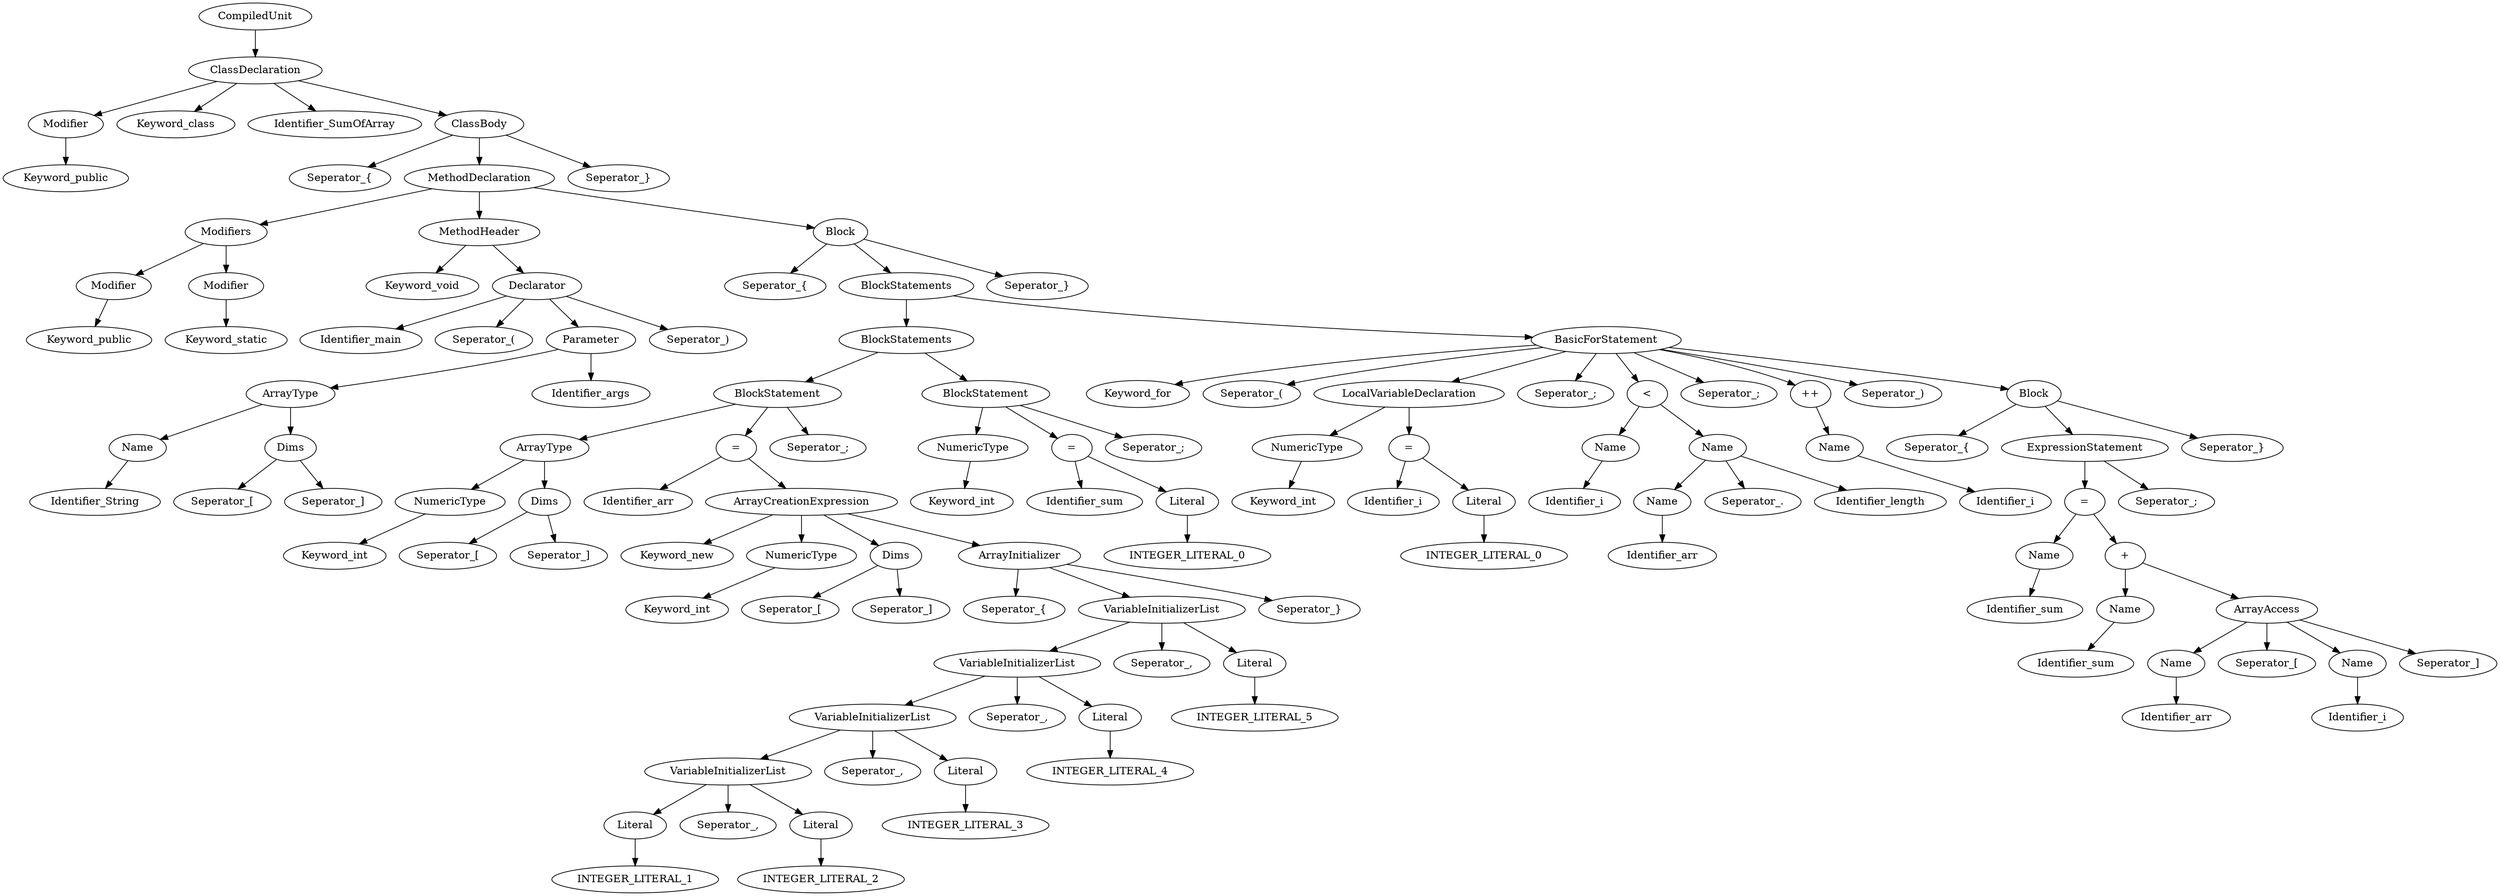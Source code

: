 digraph G{
node[ordering=out]
n1a[label="Keyword_public"]
n1[label="Modifier"]
n1->n1a
n2a[label="Keyword_public"]
n2[label="Modifier"]
n2->n2a
n3a[label="Keyword_static"]
n3[label="Modifier"]
n3->n3a
n4[label="Modifiers"]
n4->n2
n4->n3
n5a[label="Identifier_String"]
n5[label="Name"]
n5->n5a
n6a[label="Seperator_["]
n6b[label="Seperator_]"]
n6[label="Dims"]
n6->n6a
n6->n6b
n7[label="ArrayType"]
n7->n5
n7->n6
n8b[label="Identifier_args"]
n8[label="Parameter"]
n8->n7
n8->n8b
n9a[label="Identifier_main"]
n9b[label="Seperator_("]
n9d[label="Seperator_)"]
n9[label="Declarator"]
n9->n9a
n9->n9b
n9->n8
n9->n9d
n10a[label="Keyword_void"]
n10[label="MethodHeader"]
n10->n10a
n10->n9
n11a[label="Keyword_int"]
n11[label="NumericType"]
n11->n11a
n12a[label="Seperator_["]
n12b[label="Seperator_]"]
n12[label="Dims"]
n12->n12a
n12->n12b
n13[label="ArrayType"]
n13->n11
n13->n12
n14a[label="Keyword_int"]
n14[label="NumericType"]
n14->n14a
n15a[label="Seperator_["]
n15b[label="Seperator_]"]
n15[label="Dims"]
n15->n15a
n15->n15b
n16a[label="INTEGER_LITERAL_1"]
n16[label="Literal"]
n16->n16a
n17a[label="INTEGER_LITERAL_2"]
n17[label="Literal"]
n17->n17a
n18b[label="Seperator_,"]
n18[label="VariableInitializerList"]
n18->n16
n18->n18b
n18->n17
n19a[label="INTEGER_LITERAL_3"]
n19[label="Literal"]
n19->n19a
n20b[label="Seperator_,"]
n20[label="VariableInitializerList"]
n20->n18
n20->n20b
n20->n19
n21a[label="INTEGER_LITERAL_4"]
n21[label="Literal"]
n21->n21a
n22b[label="Seperator_,"]
n22[label="VariableInitializerList"]
n22->n20
n22->n22b
n22->n21
n23a[label="INTEGER_LITERAL_5"]
n23[label="Literal"]
n23->n23a
n24b[label="Seperator_,"]
n24[label="VariableInitializerList"]
n24->n22
n24->n24b
n24->n23
n25a[label="Seperator_{"]
n25c[label="Seperator_}"]
n25[label="ArrayInitializer"]
n25->n25a
n25->n24
n25->n25c
n26a[label="Keyword_new"]
n26[label="ArrayCreationExpression"]
n26->n26a
n26->n14
n26->n15
n26->n25
n27a[label="Identifier_arr"]
n27[label="="]
n27->n27a
n27->n26
n28c[label="Seperator_;"]
n28[label="BlockStatement"]
n28->n13
n28->n27
n28->n28c
n29a[label="Keyword_int"]
n29[label="NumericType"]
n29->n29a
n30a[label="INTEGER_LITERAL_0"]
n30[label="Literal"]
n30->n30a
n31a[label="Identifier_sum"]
n31[label="="]
n31->n31a
n31->n30
n32c[label="Seperator_;"]
n32[label="BlockStatement"]
n32->n29
n32->n31
n32->n32c
n33[label="BlockStatements"]
n33->n28
n33->n32
n34a[label="Keyword_int"]
n34[label="NumericType"]
n34->n34a
n35a[label="INTEGER_LITERAL_0"]
n35[label="Literal"]
n35->n35a
n36a[label="Identifier_i"]
n36[label="="]
n36->n36a
n36->n35
n37[label="LocalVariableDeclaration"]
n37->n34
n37->n36
n38a[label="Identifier_i"]
n38[label="Name"]
n38->n38a
n39a[label="Identifier_arr"]
n39[label="Name"]
n39->n39a
n40b[label="Seperator_."]
n40c[label="Identifier_length"]
n40[label="Name"]
n40->n39
n40->n40b
n40->n40c
n41[label="<"]
n41->n38
n41->n40
n42a[label="Identifier_i"]
n42[label="Name"]
n42->n42a
n43[label="++"]
n43->n42
n44a[label="Identifier_sum"]
n44[label="Name"]
n44->n44a
n45a[label="Identifier_sum"]
n45[label="Name"]
n45->n45a
n46a[label="Identifier_arr"]
n46[label="Name"]
n46->n46a
n47a[label="Identifier_i"]
n47[label="Name"]
n47->n47a
n48b[label="Seperator_["]
n48d[label="Seperator_]"]
n48[label="ArrayAccess"]
n48->n46
n48->n48b
n48->n47
n48->n48d
n49[label="+"]
n49->n45
n49->n48
n50[label="="]
n50->n44
n50->n49
n51b[label="Seperator_;"]
n51[label="ExpressionStatement"]
n51->n50
n51->n51b
n52a[label="Seperator_{"]
n52c[label="Seperator_}"]
n52[label="Block"]
n52->n52a
n52->n51
n52->n52c
n53a[label="Keyword_for"]
n53b[label="Seperator_("]
n53d[label="Seperator_;"]
n53f[label="Seperator_;"]
n53h[label="Seperator_)"]
n53[label="BasicForStatement"]
n53->n53a
n53->n53b
n53->n37
n53->n53d
n53->n41
n53->n53f
n53->n43
n53->n53h
n53->n52
n54[label="BlockStatements"]
n54->n33
n54->n53
n55a[label="Seperator_{"]
n55c[label="Seperator_}"]
n55[label="Block"]
n55->n55a
n55->n54
n55->n55c
n56[label="MethodDeclaration"]
n56->n4
n56->n10
n56->n55
n57a[label="Seperator_{"]
n57c[label="Seperator_}"]
n57[label="ClassBody"]
n57->n57a
n57->n56
n57->n57c
n58b[label="Keyword_class"]
n58c[label="Identifier_SumOfArray"]
n58[label="ClassDeclaration"]
n58->n1
n58->n58b
n58->n58c
n58->n57
n59[label="CompiledUnit"]
n59->n58
}
